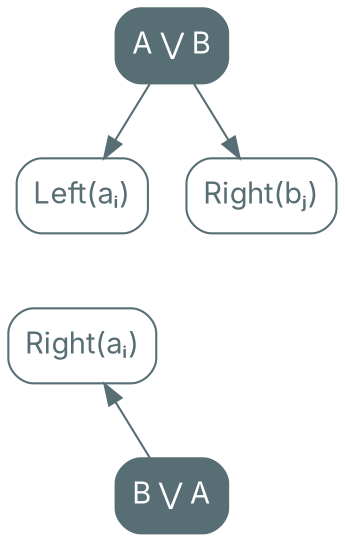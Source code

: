 digraph {
    bgcolor=transparent

    // Default theme: enabled
    node[shape="rectangle" style="rounded,filled" color="#586E75" fillcolor="#586E75" fontcolor="#ffffff" fontname="Inter,Arial"]
    edge [color="#586E75" fontcolor="#000000" fontname="Inter,Arial" fontsize=11]

    AorB[label="A ⋁ B"]
    LeftA[label="Left(aᵢ)" fillcolor="#ffffff" fontcolor="#586E75"]
    RightB[label="Right(bⱼ)" fillcolor="#ffffff" fontcolor="#586E75"]

    AorB -> LeftA
    AorB -> RightB

    BorA[label="B ⋁ A"]
    LeftB[label="Left(bⱼ)" fillcolor="#ffffff" fontcolor="#586E75" style=invis]
    RightA[label="Right(aᵢ)" fillcolor="#ffffff" fontcolor="#586E75"]

    LeftB -> BorA[dir=back style=invis]
    RightA -> BorA[dir=back]

    LeftA -> RightA[style=invis]
    RightA -> LeftA[style=invis]
    LeftB -> RightB[style=invis]
    RightB -> LeftB[style=invis]
}

